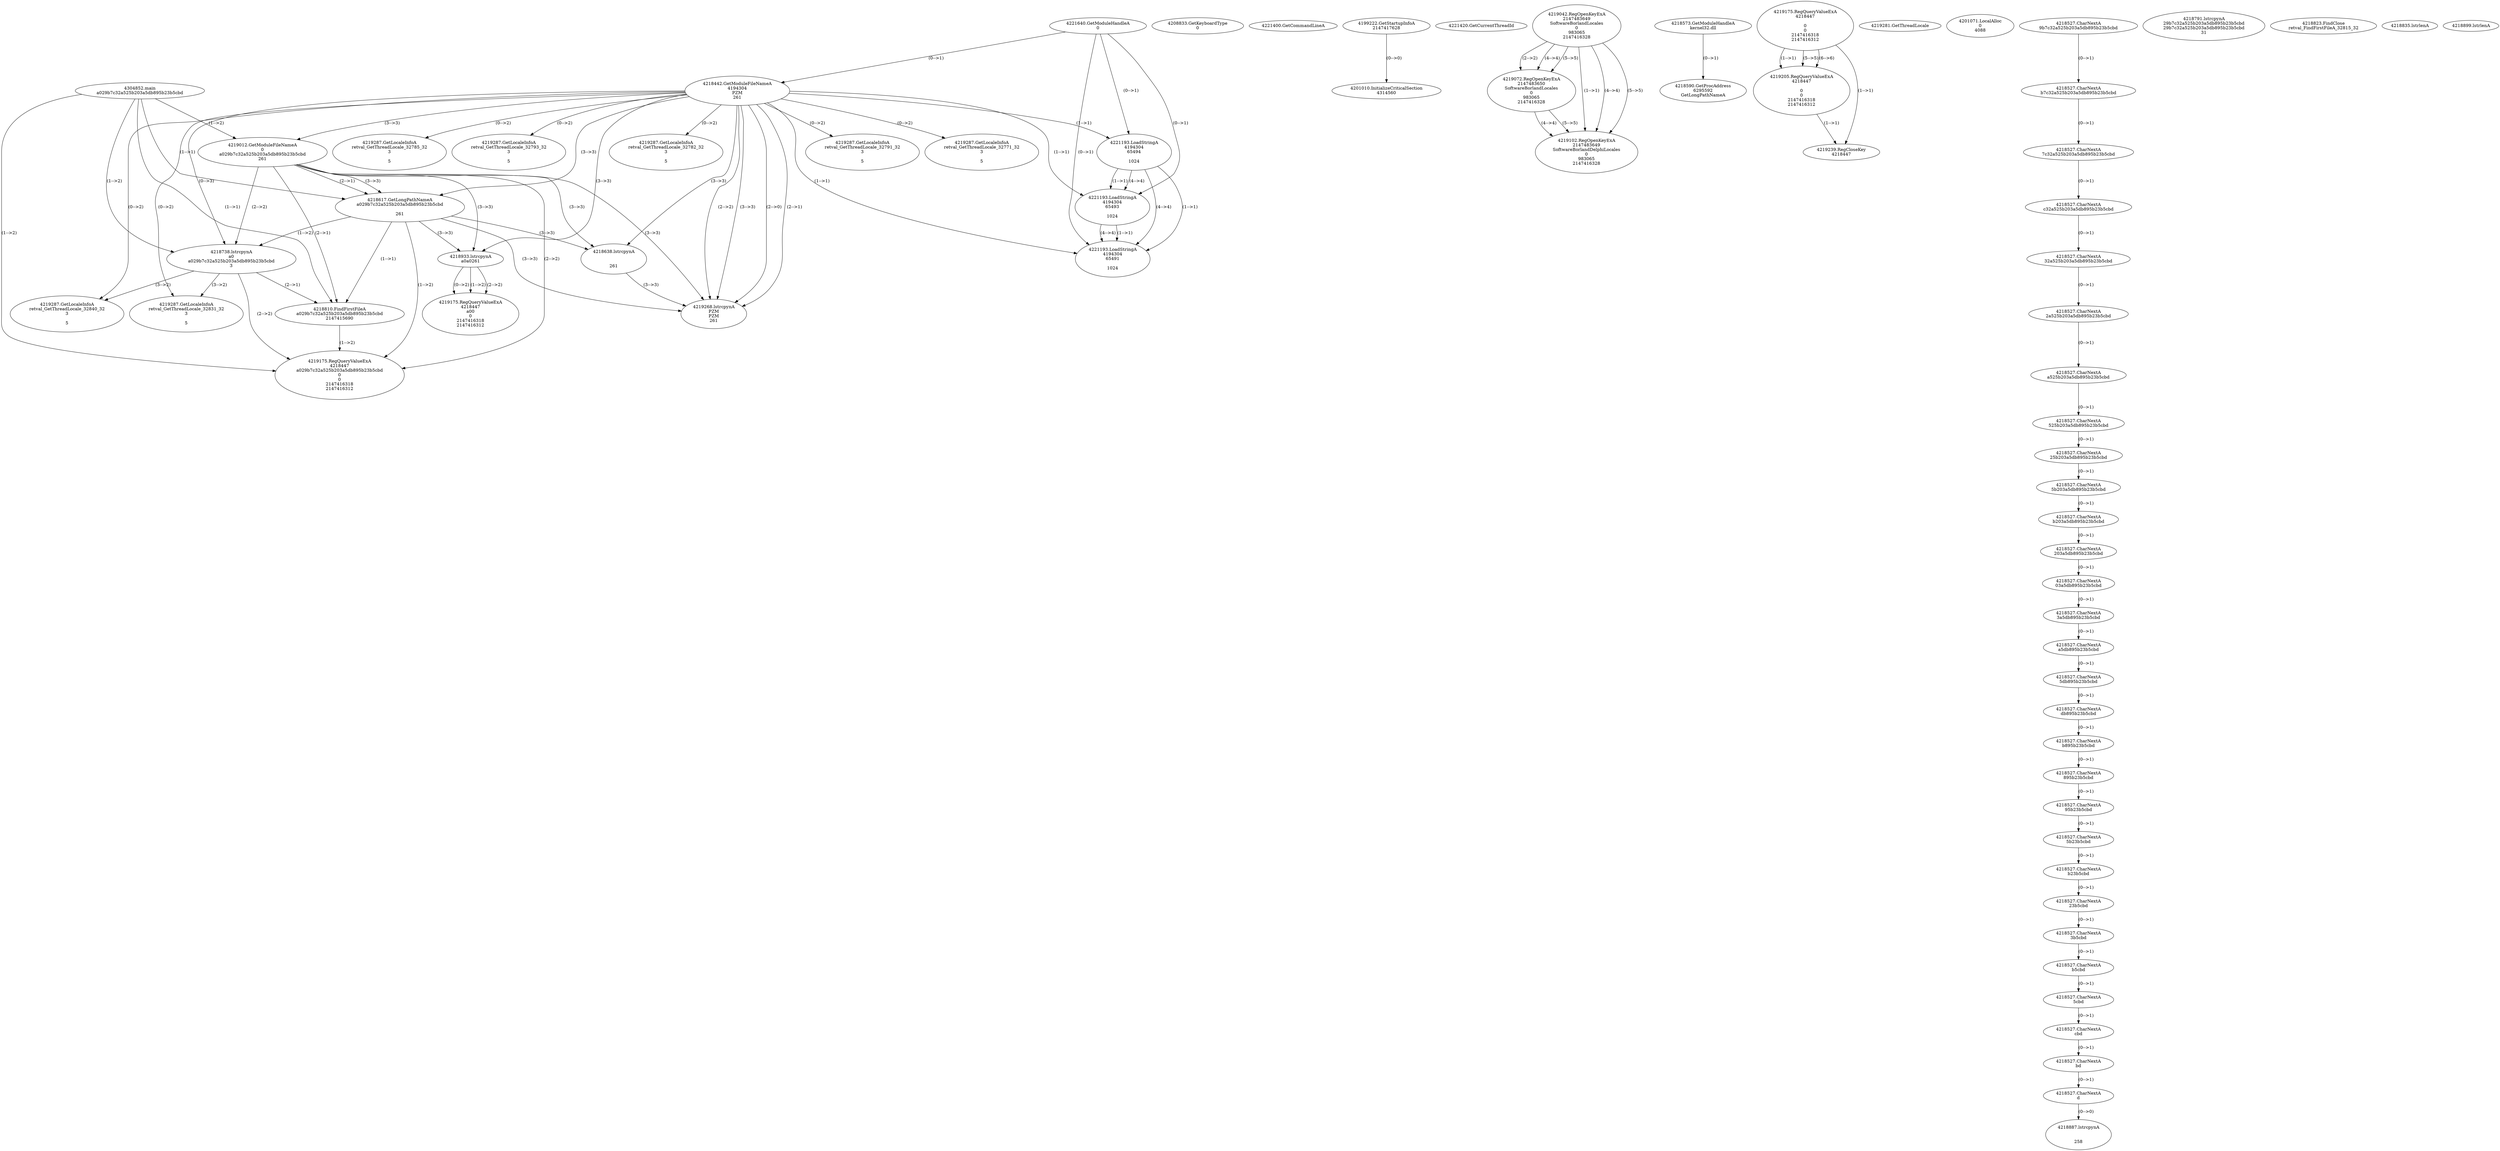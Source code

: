 // Global SCDG with merge call
digraph {
	0 [label="4304852.main
a029b7c32a525b203a5db895b23b5cbd"]
	1 [label="4221640.GetModuleHandleA
0"]
	2 [label="4208833.GetKeyboardType
0"]
	3 [label="4221400.GetCommandLineA
"]
	4 [label="4199222.GetStartupInfoA
2147417628"]
	5 [label="4221420.GetCurrentThreadId
"]
	6 [label="4218442.GetModuleFileNameA
4194304
PZM
261"]
	1 -> 6 [label="(0-->1)"]
	7 [label="4219012.GetModuleFileNameA
0
a029b7c32a525b203a5db895b23b5cbd
261"]
	0 -> 7 [label="(1-->2)"]
	6 -> 7 [label="(3-->3)"]
	8 [label="4219042.RegOpenKeyExA
2147483649
Software\Borland\Locales
0
983065
2147416328"]
	9 [label="4219072.RegOpenKeyExA
2147483650
Software\Borland\Locales
0
983065
2147416328"]
	8 -> 9 [label="(2-->2)"]
	8 -> 9 [label="(4-->4)"]
	8 -> 9 [label="(5-->5)"]
	10 [label="4218573.GetModuleHandleA
kernel32.dll"]
	11 [label="4218590.GetProcAddress
6295592
GetLongPathNameA"]
	10 -> 11 [label="(0-->1)"]
	12 [label="4218617.GetLongPathNameA
a029b7c32a525b203a5db895b23b5cbd

261"]
	0 -> 12 [label="(1-->1)"]
	7 -> 12 [label="(2-->1)"]
	6 -> 12 [label="(3-->3)"]
	7 -> 12 [label="(3-->3)"]
	13 [label="4218638.lstrcpynA


261"]
	6 -> 13 [label="(3-->3)"]
	7 -> 13 [label="(3-->3)"]
	12 -> 13 [label="(3-->3)"]
	14 [label="4219175.RegQueryValueExA
4218447

0
0
2147416318
2147416312"]
	15 [label="4219205.RegQueryValueExA
4218447

0
0
2147416318
2147416312"]
	14 -> 15 [label="(1-->1)"]
	14 -> 15 [label="(5-->5)"]
	14 -> 15 [label="(6-->6)"]
	16 [label="4219239.RegCloseKey
4218447"]
	14 -> 16 [label="(1-->1)"]
	15 -> 16 [label="(1-->1)"]
	17 [label="4219268.lstrcpynA
PZM
PZM
261"]
	6 -> 17 [label="(2-->1)"]
	6 -> 17 [label="(2-->2)"]
	6 -> 17 [label="(3-->3)"]
	7 -> 17 [label="(3-->3)"]
	12 -> 17 [label="(3-->3)"]
	13 -> 17 [label="(3-->3)"]
	6 -> 17 [label="(2-->0)"]
	18 [label="4219281.GetThreadLocale
"]
	19 [label="4219287.GetLocaleInfoA
retval_GetThreadLocale_32793_32
3

5"]
	6 -> 19 [label="(0-->2)"]
	20 [label="4221193.LoadStringA
4194304
65494

1024"]
	1 -> 20 [label="(0-->1)"]
	6 -> 20 [label="(1-->1)"]
	21 [label="4221193.LoadStringA
4194304
65493

1024"]
	1 -> 21 [label="(0-->1)"]
	6 -> 21 [label="(1-->1)"]
	20 -> 21 [label="(1-->1)"]
	20 -> 21 [label="(4-->4)"]
	22 [label="4201010.InitializeCriticalSection
4314560"]
	4 -> 22 [label="(0-->0)"]
	23 [label="4201071.LocalAlloc
0
4088"]
	24 [label="4219287.GetLocaleInfoA
retval_GetThreadLocale_32782_32
3

5"]
	6 -> 24 [label="(0-->2)"]
	25 [label="4218738.lstrcpynA
a0
a029b7c32a525b203a5db895b23b5cbd
3"]
	0 -> 25 [label="(1-->2)"]
	7 -> 25 [label="(2-->2)"]
	12 -> 25 [label="(1-->2)"]
	6 -> 25 [label="(0-->3)"]
	26 [label="4218527.CharNextA
9b7c32a525b203a5db895b23b5cbd"]
	27 [label="4218527.CharNextA
b7c32a525b203a5db895b23b5cbd"]
	26 -> 27 [label="(0-->1)"]
	28 [label="4218527.CharNextA
7c32a525b203a5db895b23b5cbd"]
	27 -> 28 [label="(0-->1)"]
	29 [label="4218527.CharNextA
c32a525b203a5db895b23b5cbd"]
	28 -> 29 [label="(0-->1)"]
	30 [label="4218527.CharNextA
32a525b203a5db895b23b5cbd"]
	29 -> 30 [label="(0-->1)"]
	31 [label="4218527.CharNextA
2a525b203a5db895b23b5cbd"]
	30 -> 31 [label="(0-->1)"]
	32 [label="4218527.CharNextA
a525b203a5db895b23b5cbd"]
	31 -> 32 [label="(0-->1)"]
	33 [label="4218527.CharNextA
525b203a5db895b23b5cbd"]
	32 -> 33 [label="(0-->1)"]
	34 [label="4218527.CharNextA
25b203a5db895b23b5cbd"]
	33 -> 34 [label="(0-->1)"]
	35 [label="4218527.CharNextA
5b203a5db895b23b5cbd"]
	34 -> 35 [label="(0-->1)"]
	36 [label="4218527.CharNextA
b203a5db895b23b5cbd"]
	35 -> 36 [label="(0-->1)"]
	37 [label="4218527.CharNextA
203a5db895b23b5cbd"]
	36 -> 37 [label="(0-->1)"]
	38 [label="4218527.CharNextA
03a5db895b23b5cbd"]
	37 -> 38 [label="(0-->1)"]
	39 [label="4218527.CharNextA
3a5db895b23b5cbd"]
	38 -> 39 [label="(0-->1)"]
	40 [label="4218527.CharNextA
a5db895b23b5cbd"]
	39 -> 40 [label="(0-->1)"]
	41 [label="4218527.CharNextA
5db895b23b5cbd"]
	40 -> 41 [label="(0-->1)"]
	42 [label="4218527.CharNextA
db895b23b5cbd"]
	41 -> 42 [label="(0-->1)"]
	43 [label="4218527.CharNextA
b895b23b5cbd"]
	42 -> 43 [label="(0-->1)"]
	44 [label="4218527.CharNextA
895b23b5cbd"]
	43 -> 44 [label="(0-->1)"]
	45 [label="4218527.CharNextA
95b23b5cbd"]
	44 -> 45 [label="(0-->1)"]
	46 [label="4218527.CharNextA
5b23b5cbd"]
	45 -> 46 [label="(0-->1)"]
	47 [label="4218527.CharNextA
b23b5cbd"]
	46 -> 47 [label="(0-->1)"]
	48 [label="4218527.CharNextA
23b5cbd"]
	47 -> 48 [label="(0-->1)"]
	49 [label="4218527.CharNextA
3b5cbd"]
	48 -> 49 [label="(0-->1)"]
	50 [label="4218527.CharNextA
b5cbd"]
	49 -> 50 [label="(0-->1)"]
	51 [label="4218527.CharNextA
5cbd"]
	50 -> 51 [label="(0-->1)"]
	52 [label="4218527.CharNextA
cbd"]
	51 -> 52 [label="(0-->1)"]
	53 [label="4218527.CharNextA
bd"]
	52 -> 53 [label="(0-->1)"]
	54 [label="4218527.CharNextA
d"]
	53 -> 54 [label="(0-->1)"]
	55 [label="4218791.lstrcpynA
29b7c32a525b203a5db895b23b5cbd
29b7c32a525b203a5db895b23b5cbd
31"]
	56 [label="4218810.FindFirstFileA
a029b7c32a525b203a5db895b23b5cbd
2147415690"]
	0 -> 56 [label="(1-->1)"]
	7 -> 56 [label="(2-->1)"]
	12 -> 56 [label="(1-->1)"]
	25 -> 56 [label="(2-->1)"]
	57 [label="4219175.RegQueryValueExA
4218447
a029b7c32a525b203a5db895b23b5cbd
0
0
2147416318
2147416312"]
	0 -> 57 [label="(1-->2)"]
	7 -> 57 [label="(2-->2)"]
	12 -> 57 [label="(1-->2)"]
	25 -> 57 [label="(2-->2)"]
	56 -> 57 [label="(1-->2)"]
	58 [label="4219287.GetLocaleInfoA
retval_GetThreadLocale_32840_32
3

5"]
	6 -> 58 [label="(0-->2)"]
	25 -> 58 [label="(3-->2)"]
	59 [label="4221193.LoadStringA
4194304
65491

1024"]
	1 -> 59 [label="(0-->1)"]
	6 -> 59 [label="(1-->1)"]
	20 -> 59 [label="(1-->1)"]
	21 -> 59 [label="(1-->1)"]
	20 -> 59 [label="(4-->4)"]
	21 -> 59 [label="(4-->4)"]
	60 [label="4218823.FindClose
retval_FindFirstFileA_32815_32"]
	61 [label="4218835.lstrlenA
"]
	62 [label="4218887.lstrcpynA


258"]
	54 -> 62 [label="(0-->0)"]
	63 [label="4218899.lstrlenA
"]
	64 [label="4218933.lstrcpynA
a0\
a0\
261"]
	6 -> 64 [label="(3-->3)"]
	7 -> 64 [label="(3-->3)"]
	12 -> 64 [label="(3-->3)"]
	65 [label="4219175.RegQueryValueExA
4218447
a0\
0
0
2147416318
2147416312"]
	64 -> 65 [label="(1-->2)"]
	64 -> 65 [label="(2-->2)"]
	64 -> 65 [label="(0-->2)"]
	66 [label="4219287.GetLocaleInfoA
retval_GetThreadLocale_32831_32
3

5"]
	6 -> 66 [label="(0-->2)"]
	25 -> 66 [label="(3-->2)"]
	67 [label="4219287.GetLocaleInfoA
retval_GetThreadLocale_32791_32
3

5"]
	6 -> 67 [label="(0-->2)"]
	68 [label="4219102.RegOpenKeyExA
2147483649
Software\Borland\Delphi\Locales
0
983065
2147416328"]
	8 -> 68 [label="(1-->1)"]
	8 -> 68 [label="(4-->4)"]
	9 -> 68 [label="(4-->4)"]
	8 -> 68 [label="(5-->5)"]
	9 -> 68 [label="(5-->5)"]
	69 [label="4219287.GetLocaleInfoA
retval_GetThreadLocale_32771_32
3

5"]
	6 -> 69 [label="(0-->2)"]
	70 [label="4219287.GetLocaleInfoA
retval_GetThreadLocale_32785_32
3

5"]
	6 -> 70 [label="(0-->2)"]
}
